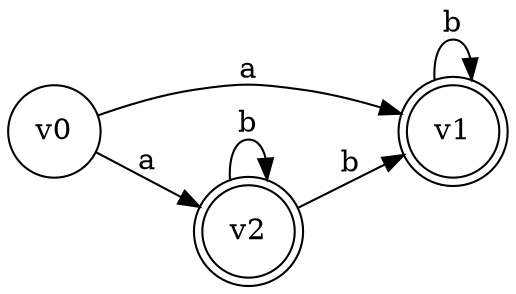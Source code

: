 digraph DFA {
	graph [rankdir="LR"];
	node [shape="circle"];
	0 [label="v0" isInitial=true isAccepting=false isError=false];
	1 [label="v1" isInitial=false isAccepting=true isError=false shape="doublecircle"];
	2 [label="v2" isInitial=false isAccepting=true isError=false shape="doublecircle"];
	0 -> 1 [label="a" letter="a"];
	0 -> 2 [label="a" letter="a"];
	1 -> 1 [label="b" letter="b"];
	2 -> 2 [label="b" letter="b"];
	2 -> 1 [label="b" letter="b"];
}
